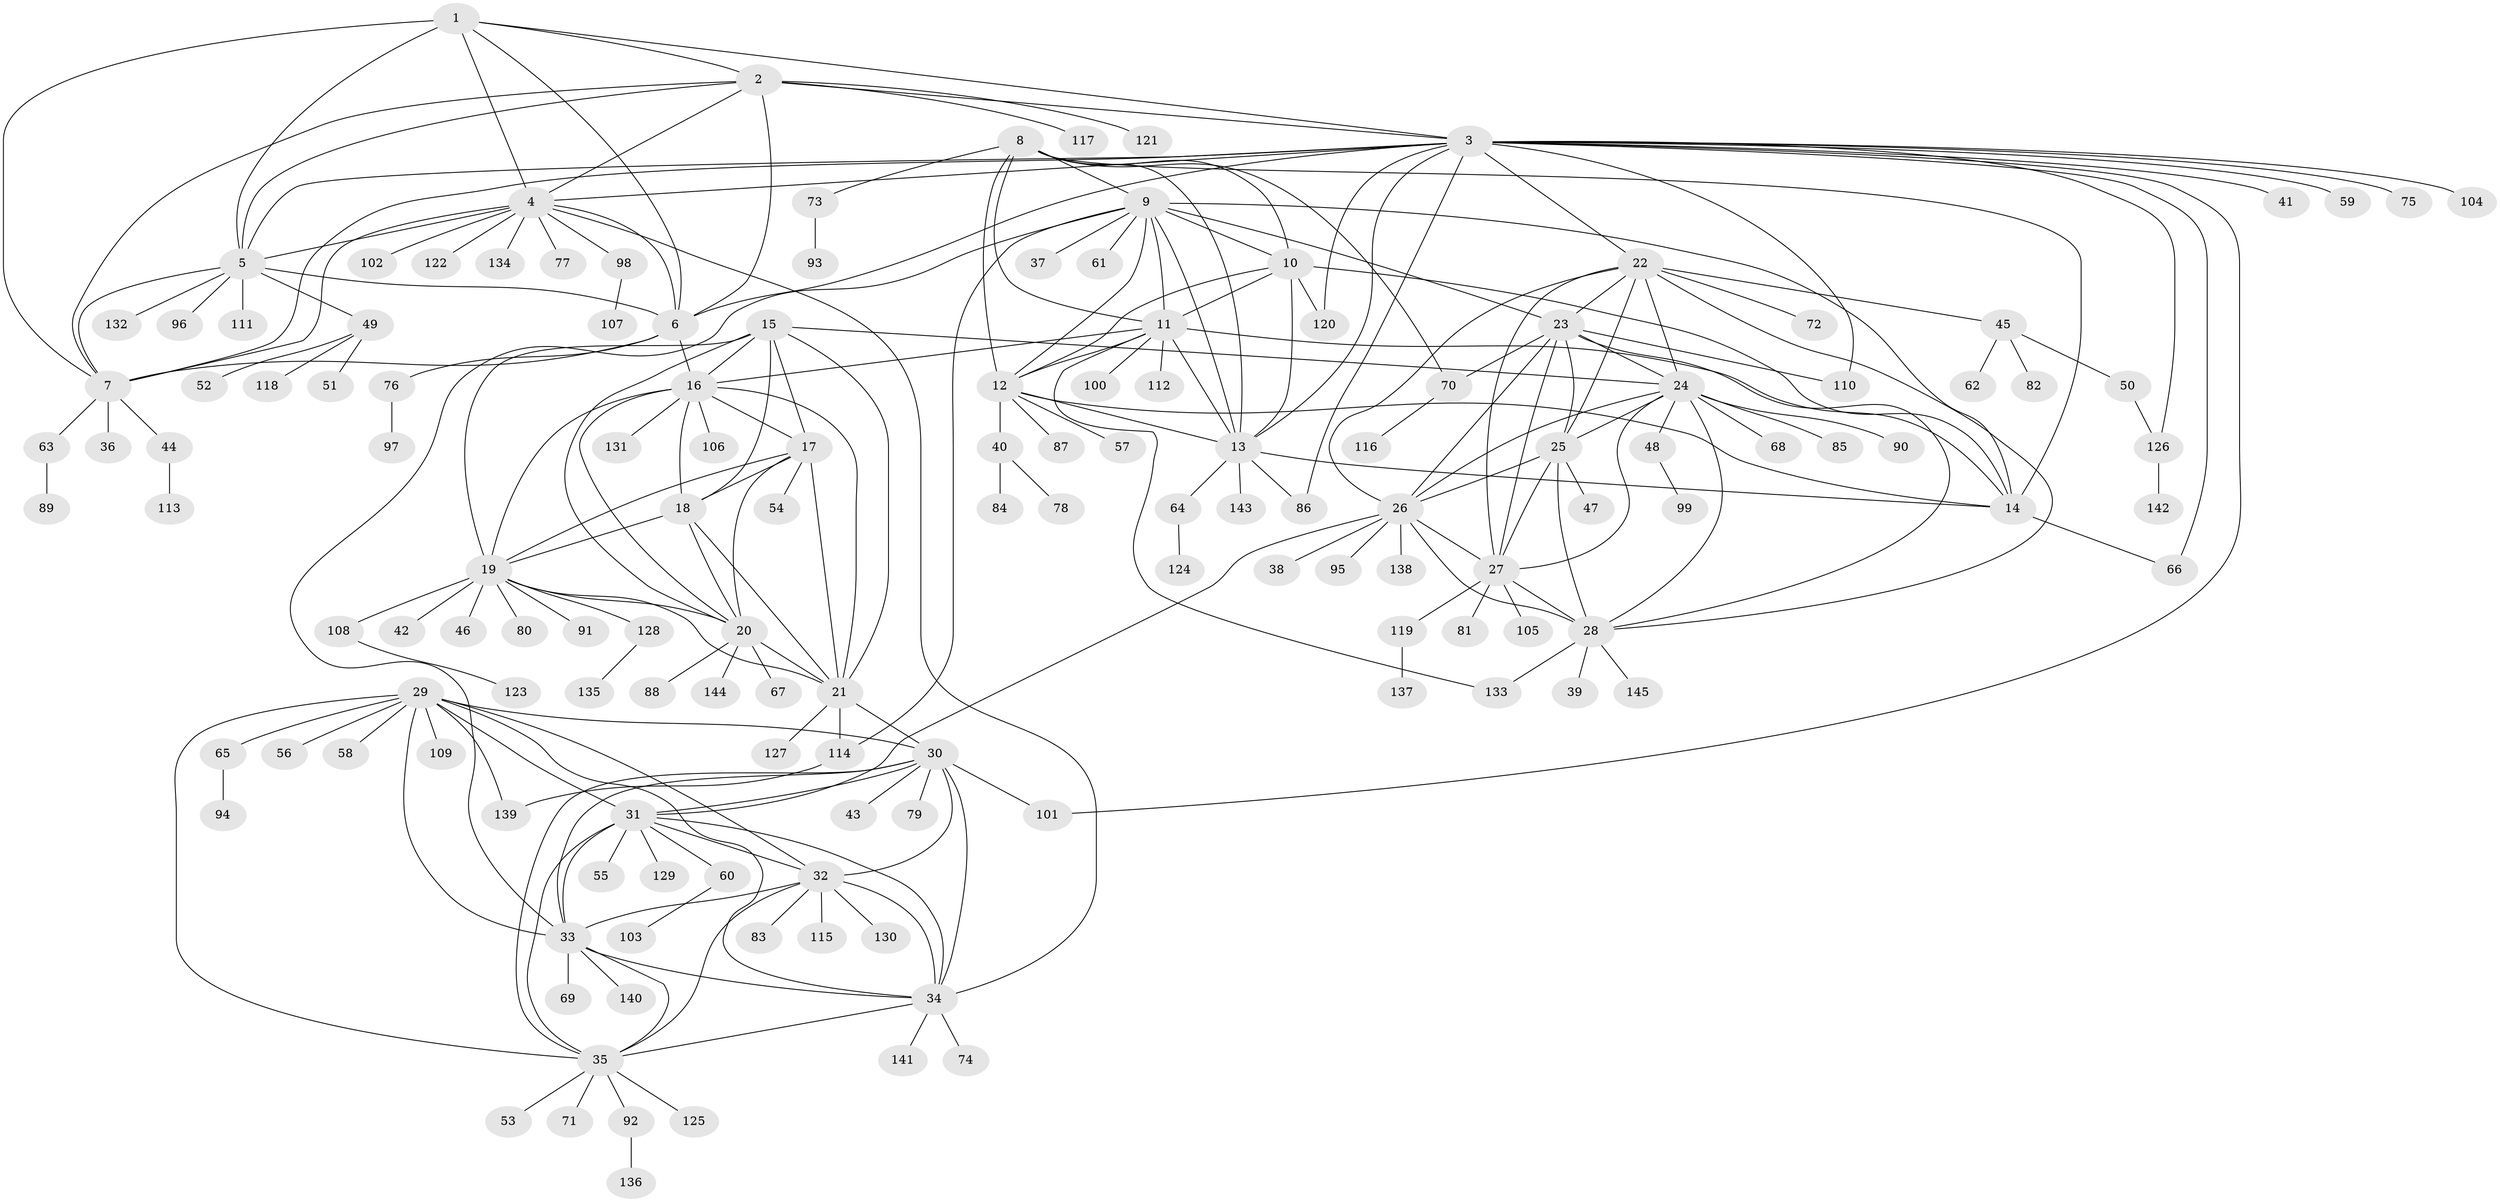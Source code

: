// Generated by graph-tools (version 1.1) at 2025/50/03/09/25 03:50:40]
// undirected, 145 vertices, 235 edges
graph export_dot {
graph [start="1"]
  node [color=gray90,style=filled];
  1;
  2;
  3;
  4;
  5;
  6;
  7;
  8;
  9;
  10;
  11;
  12;
  13;
  14;
  15;
  16;
  17;
  18;
  19;
  20;
  21;
  22;
  23;
  24;
  25;
  26;
  27;
  28;
  29;
  30;
  31;
  32;
  33;
  34;
  35;
  36;
  37;
  38;
  39;
  40;
  41;
  42;
  43;
  44;
  45;
  46;
  47;
  48;
  49;
  50;
  51;
  52;
  53;
  54;
  55;
  56;
  57;
  58;
  59;
  60;
  61;
  62;
  63;
  64;
  65;
  66;
  67;
  68;
  69;
  70;
  71;
  72;
  73;
  74;
  75;
  76;
  77;
  78;
  79;
  80;
  81;
  82;
  83;
  84;
  85;
  86;
  87;
  88;
  89;
  90;
  91;
  92;
  93;
  94;
  95;
  96;
  97;
  98;
  99;
  100;
  101;
  102;
  103;
  104;
  105;
  106;
  107;
  108;
  109;
  110;
  111;
  112;
  113;
  114;
  115;
  116;
  117;
  118;
  119;
  120;
  121;
  122;
  123;
  124;
  125;
  126;
  127;
  128;
  129;
  130;
  131;
  132;
  133;
  134;
  135;
  136;
  137;
  138;
  139;
  140;
  141;
  142;
  143;
  144;
  145;
  1 -- 2;
  1 -- 3;
  1 -- 4;
  1 -- 5;
  1 -- 6;
  1 -- 7;
  2 -- 3;
  2 -- 4;
  2 -- 5;
  2 -- 6;
  2 -- 7;
  2 -- 117;
  2 -- 121;
  3 -- 4;
  3 -- 5;
  3 -- 6;
  3 -- 7;
  3 -- 13;
  3 -- 22;
  3 -- 41;
  3 -- 59;
  3 -- 66;
  3 -- 75;
  3 -- 86;
  3 -- 101;
  3 -- 104;
  3 -- 110;
  3 -- 120;
  3 -- 126;
  4 -- 5;
  4 -- 6;
  4 -- 7;
  4 -- 34;
  4 -- 77;
  4 -- 98;
  4 -- 102;
  4 -- 122;
  4 -- 134;
  5 -- 6;
  5 -- 7;
  5 -- 49;
  5 -- 96;
  5 -- 111;
  5 -- 132;
  6 -- 7;
  6 -- 16;
  6 -- 76;
  7 -- 36;
  7 -- 44;
  7 -- 63;
  8 -- 9;
  8 -- 10;
  8 -- 11;
  8 -- 12;
  8 -- 13;
  8 -- 14;
  8 -- 70;
  8 -- 73;
  9 -- 10;
  9 -- 11;
  9 -- 12;
  9 -- 13;
  9 -- 14;
  9 -- 23;
  9 -- 33;
  9 -- 37;
  9 -- 61;
  9 -- 114;
  10 -- 11;
  10 -- 12;
  10 -- 13;
  10 -- 14;
  10 -- 120;
  11 -- 12;
  11 -- 13;
  11 -- 14;
  11 -- 16;
  11 -- 100;
  11 -- 112;
  11 -- 133;
  12 -- 13;
  12 -- 14;
  12 -- 40;
  12 -- 57;
  12 -- 87;
  13 -- 14;
  13 -- 64;
  13 -- 86;
  13 -- 143;
  14 -- 66;
  15 -- 16;
  15 -- 17;
  15 -- 18;
  15 -- 19;
  15 -- 20;
  15 -- 21;
  15 -- 24;
  16 -- 17;
  16 -- 18;
  16 -- 19;
  16 -- 20;
  16 -- 21;
  16 -- 106;
  16 -- 131;
  17 -- 18;
  17 -- 19;
  17 -- 20;
  17 -- 21;
  17 -- 54;
  18 -- 19;
  18 -- 20;
  18 -- 21;
  19 -- 20;
  19 -- 21;
  19 -- 42;
  19 -- 46;
  19 -- 80;
  19 -- 91;
  19 -- 108;
  19 -- 128;
  20 -- 21;
  20 -- 67;
  20 -- 88;
  20 -- 144;
  21 -- 30;
  21 -- 114;
  21 -- 127;
  22 -- 23;
  22 -- 24;
  22 -- 25;
  22 -- 26;
  22 -- 27;
  22 -- 28;
  22 -- 45;
  22 -- 72;
  23 -- 24;
  23 -- 25;
  23 -- 26;
  23 -- 27;
  23 -- 28;
  23 -- 70;
  23 -- 110;
  24 -- 25;
  24 -- 26;
  24 -- 27;
  24 -- 28;
  24 -- 48;
  24 -- 68;
  24 -- 85;
  24 -- 90;
  25 -- 26;
  25 -- 27;
  25 -- 28;
  25 -- 47;
  26 -- 27;
  26 -- 28;
  26 -- 31;
  26 -- 38;
  26 -- 95;
  26 -- 138;
  27 -- 28;
  27 -- 81;
  27 -- 105;
  27 -- 119;
  28 -- 39;
  28 -- 133;
  28 -- 145;
  29 -- 30;
  29 -- 31;
  29 -- 32;
  29 -- 33;
  29 -- 34;
  29 -- 35;
  29 -- 56;
  29 -- 58;
  29 -- 65;
  29 -- 109;
  29 -- 139;
  30 -- 31;
  30 -- 32;
  30 -- 33;
  30 -- 34;
  30 -- 35;
  30 -- 43;
  30 -- 79;
  30 -- 101;
  31 -- 32;
  31 -- 33;
  31 -- 34;
  31 -- 35;
  31 -- 55;
  31 -- 60;
  31 -- 129;
  32 -- 33;
  32 -- 34;
  32 -- 35;
  32 -- 83;
  32 -- 115;
  32 -- 130;
  33 -- 34;
  33 -- 35;
  33 -- 69;
  33 -- 140;
  34 -- 35;
  34 -- 74;
  34 -- 141;
  35 -- 53;
  35 -- 71;
  35 -- 92;
  35 -- 125;
  40 -- 78;
  40 -- 84;
  44 -- 113;
  45 -- 50;
  45 -- 62;
  45 -- 82;
  48 -- 99;
  49 -- 51;
  49 -- 52;
  49 -- 118;
  50 -- 126;
  60 -- 103;
  63 -- 89;
  64 -- 124;
  65 -- 94;
  70 -- 116;
  73 -- 93;
  76 -- 97;
  92 -- 136;
  98 -- 107;
  108 -- 123;
  114 -- 139;
  119 -- 137;
  126 -- 142;
  128 -- 135;
}

